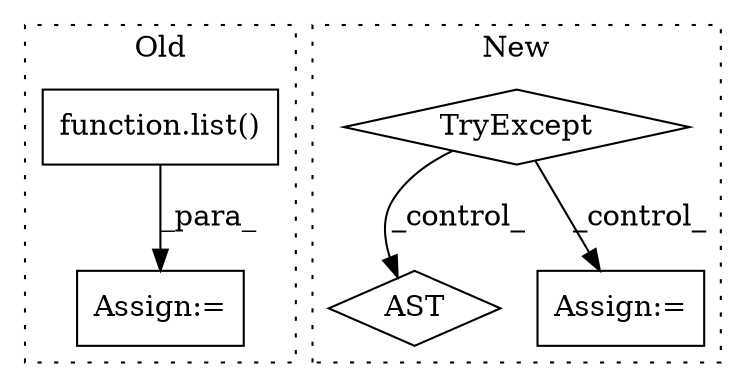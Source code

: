 digraph G {
subgraph cluster0 {
1 [label="function.list()" a="75" s="2154,2197" l="5,1" shape="box"];
3 [label="Assign:=" a="68" s="2151" l="3" shape="box"];
label = "Old";
style="dotted";
}
subgraph cluster1 {
2 [label="TryExcept" a="71" s="2333" l="13" shape="diamond"];
4 [label="AST" a="2" s="2991,0" l="7,0" shape="diamond"];
5 [label="Assign:=" a="68" s="2413" l="3" shape="box"];
label = "New";
style="dotted";
}
1 -> 3 [label="_para_"];
2 -> 4 [label="_control_"];
2 -> 5 [label="_control_"];
}